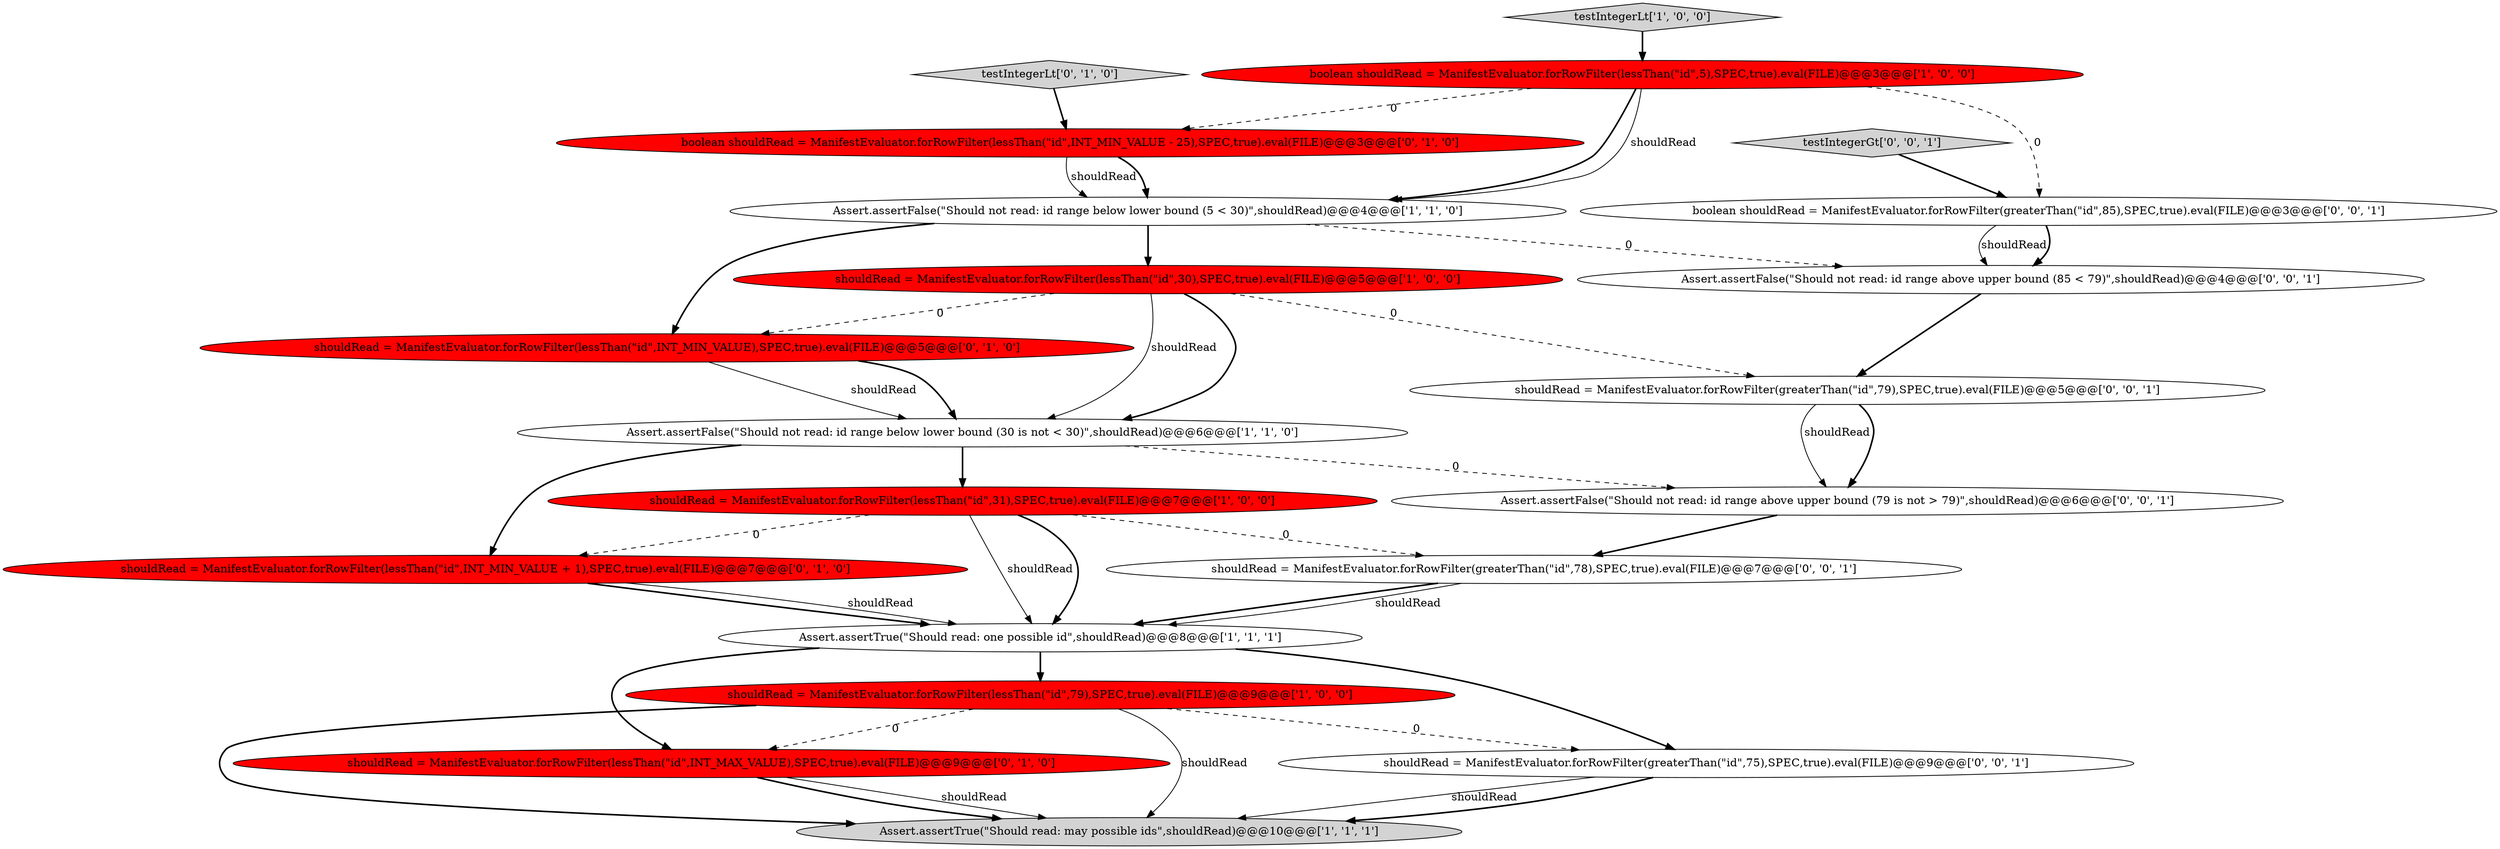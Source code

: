 digraph {
6 [style = filled, label = "Assert.assertFalse(\"Should not read: id range below lower bound (5 < 30)\",shouldRead)@@@4@@@['1', '1', '0']", fillcolor = white, shape = ellipse image = "AAA0AAABBB1BBB"];
2 [style = filled, label = "shouldRead = ManifestEvaluator.forRowFilter(lessThan(\"id\",79),SPEC,true).eval(FILE)@@@9@@@['1', '0', '0']", fillcolor = red, shape = ellipse image = "AAA1AAABBB1BBB"];
1 [style = filled, label = "Assert.assertTrue(\"Should read: may possible ids\",shouldRead)@@@10@@@['1', '1', '1']", fillcolor = lightgray, shape = ellipse image = "AAA0AAABBB1BBB"];
15 [style = filled, label = "Assert.assertFalse(\"Should not read: id range above upper bound (85 < 79)\",shouldRead)@@@4@@@['0', '0', '1']", fillcolor = white, shape = ellipse image = "AAA0AAABBB3BBB"];
17 [style = filled, label = "shouldRead = ManifestEvaluator.forRowFilter(greaterThan(\"id\",79),SPEC,true).eval(FILE)@@@5@@@['0', '0', '1']", fillcolor = white, shape = ellipse image = "AAA0AAABBB3BBB"];
9 [style = filled, label = "shouldRead = ManifestEvaluator.forRowFilter(lessThan(\"id\",INT_MAX_VALUE),SPEC,true).eval(FILE)@@@9@@@['0', '1', '0']", fillcolor = red, shape = ellipse image = "AAA1AAABBB2BBB"];
14 [style = filled, label = "boolean shouldRead = ManifestEvaluator.forRowFilter(greaterThan(\"id\",85),SPEC,true).eval(FILE)@@@3@@@['0', '0', '1']", fillcolor = white, shape = ellipse image = "AAA0AAABBB3BBB"];
19 [style = filled, label = "testIntegerGt['0', '0', '1']", fillcolor = lightgray, shape = diamond image = "AAA0AAABBB3BBB"];
8 [style = filled, label = "testIntegerLt['1', '0', '0']", fillcolor = lightgray, shape = diamond image = "AAA0AAABBB1BBB"];
4 [style = filled, label = "shouldRead = ManifestEvaluator.forRowFilter(lessThan(\"id\",30),SPEC,true).eval(FILE)@@@5@@@['1', '0', '0']", fillcolor = red, shape = ellipse image = "AAA1AAABBB1BBB"];
13 [style = filled, label = "boolean shouldRead = ManifestEvaluator.forRowFilter(lessThan(\"id\",INT_MIN_VALUE - 25),SPEC,true).eval(FILE)@@@3@@@['0', '1', '0']", fillcolor = red, shape = ellipse image = "AAA1AAABBB2BBB"];
12 [style = filled, label = "shouldRead = ManifestEvaluator.forRowFilter(lessThan(\"id\",INT_MIN_VALUE + 1),SPEC,true).eval(FILE)@@@7@@@['0', '1', '0']", fillcolor = red, shape = ellipse image = "AAA1AAABBB2BBB"];
10 [style = filled, label = "testIntegerLt['0', '1', '0']", fillcolor = lightgray, shape = diamond image = "AAA0AAABBB2BBB"];
16 [style = filled, label = "shouldRead = ManifestEvaluator.forRowFilter(greaterThan(\"id\",78),SPEC,true).eval(FILE)@@@7@@@['0', '0', '1']", fillcolor = white, shape = ellipse image = "AAA0AAABBB3BBB"];
5 [style = filled, label = "Assert.assertTrue(\"Should read: one possible id\",shouldRead)@@@8@@@['1', '1', '1']", fillcolor = white, shape = ellipse image = "AAA0AAABBB1BBB"];
11 [style = filled, label = "shouldRead = ManifestEvaluator.forRowFilter(lessThan(\"id\",INT_MIN_VALUE),SPEC,true).eval(FILE)@@@5@@@['0', '1', '0']", fillcolor = red, shape = ellipse image = "AAA1AAABBB2BBB"];
3 [style = filled, label = "boolean shouldRead = ManifestEvaluator.forRowFilter(lessThan(\"id\",5),SPEC,true).eval(FILE)@@@3@@@['1', '0', '0']", fillcolor = red, shape = ellipse image = "AAA1AAABBB1BBB"];
18 [style = filled, label = "shouldRead = ManifestEvaluator.forRowFilter(greaterThan(\"id\",75),SPEC,true).eval(FILE)@@@9@@@['0', '0', '1']", fillcolor = white, shape = ellipse image = "AAA0AAABBB3BBB"];
20 [style = filled, label = "Assert.assertFalse(\"Should not read: id range above upper bound (79 is not > 79)\",shouldRead)@@@6@@@['0', '0', '1']", fillcolor = white, shape = ellipse image = "AAA0AAABBB3BBB"];
0 [style = filled, label = "shouldRead = ManifestEvaluator.forRowFilter(lessThan(\"id\",31),SPEC,true).eval(FILE)@@@7@@@['1', '0', '0']", fillcolor = red, shape = ellipse image = "AAA1AAABBB1BBB"];
7 [style = filled, label = "Assert.assertFalse(\"Should not read: id range below lower bound (30 is not < 30)\",shouldRead)@@@6@@@['1', '1', '0']", fillcolor = white, shape = ellipse image = "AAA0AAABBB1BBB"];
13->6 [style = solid, label="shouldRead"];
0->5 [style = solid, label="shouldRead"];
12->5 [style = bold, label=""];
5->9 [style = bold, label=""];
4->17 [style = dashed, label="0"];
7->12 [style = bold, label=""];
2->1 [style = bold, label=""];
18->1 [style = solid, label="shouldRead"];
8->3 [style = bold, label=""];
0->16 [style = dashed, label="0"];
7->20 [style = dashed, label="0"];
3->6 [style = bold, label=""];
7->0 [style = bold, label=""];
2->1 [style = solid, label="shouldRead"];
5->18 [style = bold, label=""];
0->12 [style = dashed, label="0"];
3->13 [style = dashed, label="0"];
4->7 [style = bold, label=""];
17->20 [style = solid, label="shouldRead"];
6->4 [style = bold, label=""];
12->5 [style = solid, label="shouldRead"];
14->15 [style = solid, label="shouldRead"];
5->2 [style = bold, label=""];
15->17 [style = bold, label=""];
11->7 [style = solid, label="shouldRead"];
9->1 [style = solid, label="shouldRead"];
20->16 [style = bold, label=""];
19->14 [style = bold, label=""];
10->13 [style = bold, label=""];
18->1 [style = bold, label=""];
6->15 [style = dashed, label="0"];
2->9 [style = dashed, label="0"];
6->11 [style = bold, label=""];
11->7 [style = bold, label=""];
2->18 [style = dashed, label="0"];
3->6 [style = solid, label="shouldRead"];
16->5 [style = bold, label=""];
14->15 [style = bold, label=""];
4->7 [style = solid, label="shouldRead"];
13->6 [style = bold, label=""];
4->11 [style = dashed, label="0"];
9->1 [style = bold, label=""];
3->14 [style = dashed, label="0"];
16->5 [style = solid, label="shouldRead"];
0->5 [style = bold, label=""];
17->20 [style = bold, label=""];
}
